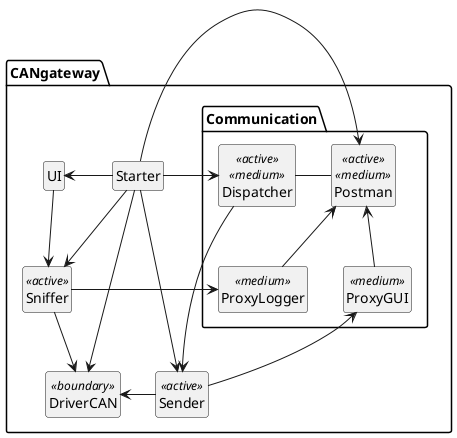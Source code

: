 @startuml 

hide circle
hide empty members

package CANgateway {
    package Communication {
        class Postman <<active>> <<medium>> 
        class Dispatcher <<active>> <<medium>> 
        class ProxyGUI <<medium>> 
        class ProxyLogger <<medium>> 
    }

    class Starter 

    class Sniffer <<active>> 

    class Sender <<active>> 

    class DriverCAN <<boundary>>

    class UI

    Starter -d-> Sniffer
    Starter -d-> Sender
    Starter -d-> DriverCAN
    Starter -l-> UI
    Starter -l-> Dispatcher

    ProxyGUI -u-> Postman
    ProxyLogger -u-> Postman
    ProxyGUI -[hidden]l-> ProxyLogger

    Starter -l-> Postman
    Dispatcher -l- Postman
    Dispatcher -d-> Sender
    Sender -d-> ProxyGUI
    Sniffer -u-> ProxyLogger
    UI -u-> Sniffer

    Sniffer -d-> DriverCAN
    Sender -l-> DriverCAN
}

@enduml